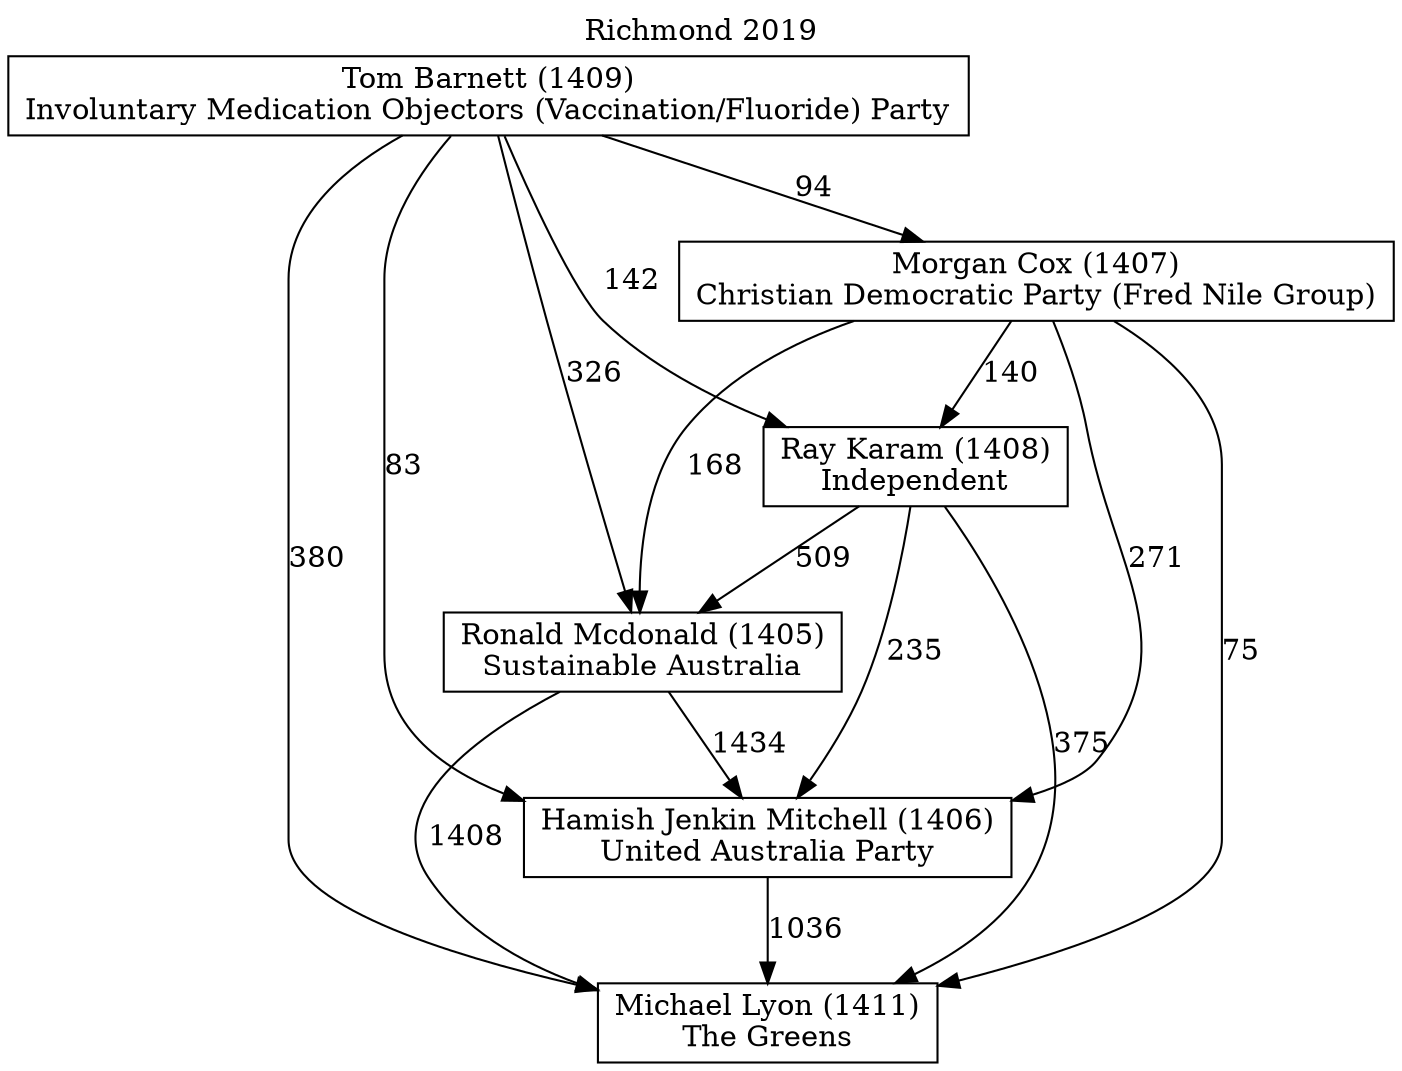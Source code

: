 // House preference flow
digraph "Michael Lyon (1411)_Richmond_2019" {
	graph [label="Richmond 2019" labelloc=t mclimit=10]
	node [shape=box]
	"Hamish Jenkin Mitchell (1406)" [label="Hamish Jenkin Mitchell (1406)
United Australia Party"]
	"Michael Lyon (1411)" [label="Michael Lyon (1411)
The Greens"]
	"Morgan Cox (1407)" [label="Morgan Cox (1407)
Christian Democratic Party (Fred Nile Group)"]
	"Ray Karam (1408)" [label="Ray Karam (1408)
Independent"]
	"Ronald Mcdonald (1405)" [label="Ronald Mcdonald (1405)
Sustainable Australia"]
	"Tom Barnett (1409)" [label="Tom Barnett (1409)
Involuntary Medication Objectors (Vaccination/Fluoride) Party"]
	"Hamish Jenkin Mitchell (1406)" -> "Michael Lyon (1411)" [label=1036]
	"Morgan Cox (1407)" -> "Hamish Jenkin Mitchell (1406)" [label=271]
	"Morgan Cox (1407)" -> "Michael Lyon (1411)" [label=75]
	"Morgan Cox (1407)" -> "Ray Karam (1408)" [label=140]
	"Morgan Cox (1407)" -> "Ronald Mcdonald (1405)" [label=168]
	"Ray Karam (1408)" -> "Hamish Jenkin Mitchell (1406)" [label=235]
	"Ray Karam (1408)" -> "Michael Lyon (1411)" [label=375]
	"Ray Karam (1408)" -> "Ronald Mcdonald (1405)" [label=509]
	"Ronald Mcdonald (1405)" -> "Hamish Jenkin Mitchell (1406)" [label=1434]
	"Ronald Mcdonald (1405)" -> "Michael Lyon (1411)" [label=1408]
	"Tom Barnett (1409)" -> "Hamish Jenkin Mitchell (1406)" [label=83]
	"Tom Barnett (1409)" -> "Michael Lyon (1411)" [label=380]
	"Tom Barnett (1409)" -> "Morgan Cox (1407)" [label=94]
	"Tom Barnett (1409)" -> "Ray Karam (1408)" [label=142]
	"Tom Barnett (1409)" -> "Ronald Mcdonald (1405)" [label=326]
}
